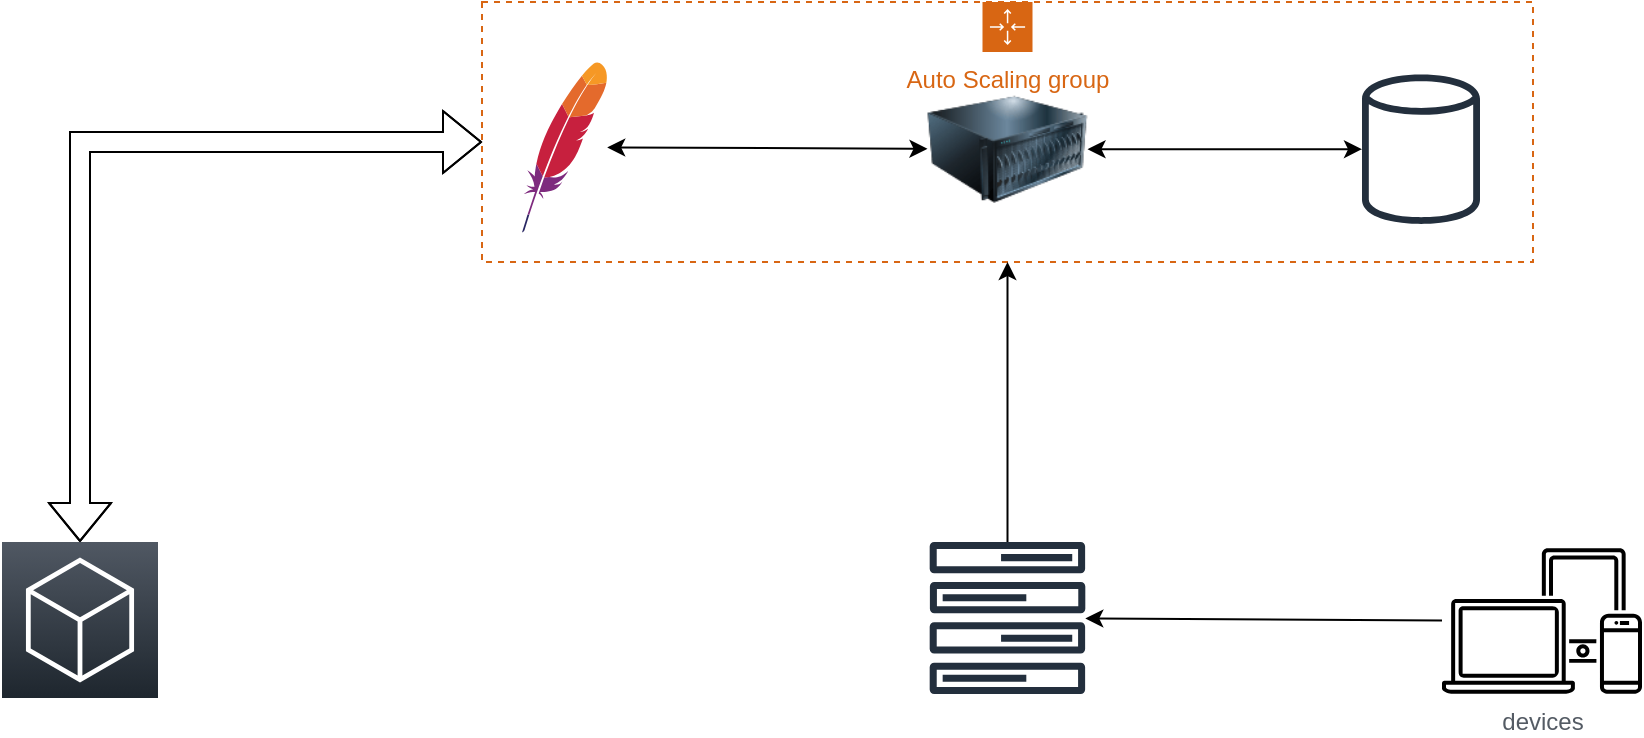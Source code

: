 <mxfile version="15.9.6" type="github">
  <diagram id="Ht1M8jgEwFfnCIfOTk4-" name="Page-1">
    <mxGraphModel dx="2062" dy="2808" grid="1" gridSize="10" guides="1" tooltips="1" connect="1" arrows="1" fold="1" page="1" pageScale="1" pageWidth="1169" pageHeight="827" math="0" shadow="0">
      <root>
        <mxCell id="0" />
        <mxCell id="1" parent="0" />
        <mxCell id="bbJUXdScnfACV2wAAi5e-2" value="" style="sketch=0;outlineConnect=0;fontColor=#232F3E;gradientColor=none;fillColor=#232F3D;strokeColor=none;dashed=0;verticalLabelPosition=bottom;verticalAlign=top;align=center;html=1;fontSize=12;fontStyle=0;aspect=fixed;pointerEvents=1;shape=mxgraph.aws4.forums;" vertex="1" parent="1">
          <mxGeometry x="523.75" y="-1100" width="78" height="76" as="geometry" />
        </mxCell>
        <mxCell id="bbJUXdScnfACV2wAAi5e-5" value="Auto Scaling group" style="points=[[0,0],[0.25,0],[0.5,0],[0.75,0],[1,0],[1,0.25],[1,0.5],[1,0.75],[1,1],[0.75,1],[0.5,1],[0.25,1],[0,1],[0,0.75],[0,0.5],[0,0.25]];outlineConnect=0;gradientColor=none;html=1;whiteSpace=wrap;fontSize=12;fontStyle=0;container=1;pointerEvents=0;collapsible=0;recursiveResize=0;shape=mxgraph.aws4.groupCenter;grIcon=mxgraph.aws4.group_auto_scaling_group;grStroke=1;strokeColor=#D86613;fillColor=none;verticalAlign=top;align=center;fontColor=#D86613;dashed=1;spacingTop=25;" vertex="1" parent="1">
          <mxGeometry x="300" y="-1370" width="525.5" height="130" as="geometry" />
        </mxCell>
        <mxCell id="bbJUXdScnfACV2wAAi5e-1" value="" style="sketch=0;outlineConnect=0;fontColor=#232F3E;gradientColor=none;fillColor=#232F3D;strokeColor=none;dashed=0;verticalLabelPosition=bottom;verticalAlign=top;align=center;html=1;fontSize=12;fontStyle=0;aspect=fixed;pointerEvents=1;shape=mxgraph.aws4.generic_database;" vertex="1" parent="bbJUXdScnfACV2wAAi5e-5">
          <mxGeometry x="440" y="34.6" width="59" height="78" as="geometry" />
        </mxCell>
        <mxCell id="bbJUXdScnfACV2wAAi5e-9" value="" style="dashed=0;outlineConnect=0;html=1;align=center;labelPosition=center;verticalLabelPosition=bottom;verticalAlign=top;shape=mxgraph.weblogos.apache;fillColor=#000000;gradientColor=none;" vertex="1" parent="bbJUXdScnfACV2wAAi5e-5">
          <mxGeometry x="20" y="30" width="42.6" height="85.2" as="geometry" />
        </mxCell>
        <mxCell id="bbJUXdScnfACV2wAAi5e-14" value="" style="endArrow=classic;startArrow=classic;html=1;rounded=0;" edge="1" parent="bbJUXdScnfACV2wAAi5e-5" source="bbJUXdScnfACV2wAAi5e-9" target="bbJUXdScnfACV2wAAi5e-26">
          <mxGeometry width="50" height="50" relative="1" as="geometry">
            <mxPoint x="100" y="100" as="sourcePoint" />
            <mxPoint x="180" y="73" as="targetPoint" />
          </mxGeometry>
        </mxCell>
        <mxCell id="bbJUXdScnfACV2wAAi5e-26" value="" style="image;html=1;image=img/lib/clip_art/computers/Server_128x128.png;fillColor=#000000;gradientColor=none;" vertex="1" parent="bbJUXdScnfACV2wAAi5e-5">
          <mxGeometry x="222.75" y="33.6" width="80" height="80" as="geometry" />
        </mxCell>
        <mxCell id="bbJUXdScnfACV2wAAi5e-30" value="" style="endArrow=classic;startArrow=classic;html=1;rounded=0;" edge="1" parent="bbJUXdScnfACV2wAAi5e-5" source="bbJUXdScnfACV2wAAi5e-26" target="bbJUXdScnfACV2wAAi5e-1">
          <mxGeometry width="50" height="50" relative="1" as="geometry">
            <mxPoint x="500" y="530" as="sourcePoint" />
            <mxPoint x="550" y="480" as="targetPoint" />
          </mxGeometry>
        </mxCell>
        <mxCell id="bbJUXdScnfACV2wAAi5e-7" value="devices" style="sketch=0;outlineConnect=0;gradientColor=none;fontColor=#545B64;strokeColor=none;fillColor=#000000;dashed=0;verticalLabelPosition=bottom;verticalAlign=top;align=center;html=1;fontSize=12;fontStyle=0;aspect=fixed;shape=mxgraph.aws4.illustration_devices;pointerEvents=1" vertex="1" parent="1">
          <mxGeometry x="780" y="-1097" width="100" height="73" as="geometry" />
        </mxCell>
        <mxCell id="bbJUXdScnfACV2wAAi5e-10" value="" style="endArrow=classic;html=1;rounded=0;" edge="1" parent="1" source="bbJUXdScnfACV2wAAi5e-2" target="bbJUXdScnfACV2wAAi5e-5">
          <mxGeometry width="50" height="50" relative="1" as="geometry">
            <mxPoint x="800" y="-840" as="sourcePoint" />
            <mxPoint x="840" y="-890" as="targetPoint" />
          </mxGeometry>
        </mxCell>
        <mxCell id="bbJUXdScnfACV2wAAi5e-11" value="" style="endArrow=classic;html=1;rounded=0;" edge="1" parent="1" source="bbJUXdScnfACV2wAAi5e-7" target="bbJUXdScnfACV2wAAi5e-2">
          <mxGeometry width="50" height="50" relative="1" as="geometry">
            <mxPoint x="800" y="-840" as="sourcePoint" />
            <mxPoint x="850" y="-890" as="targetPoint" />
          </mxGeometry>
        </mxCell>
        <mxCell id="bbJUXdScnfACV2wAAi5e-15" value="" style="shape=flexArrow;endArrow=classic;startArrow=classic;html=1;rounded=0;exitX=0.5;exitY=0;exitDx=0;exitDy=0;exitPerimeter=0;" edge="1" parent="1" source="bbJUXdScnfACV2wAAi5e-16">
          <mxGeometry width="100" height="100" relative="1" as="geometry">
            <mxPoint x="90" y="-1190" as="sourcePoint" />
            <mxPoint x="300" y="-1300" as="targetPoint" />
            <Array as="points">
              <mxPoint x="99" y="-1300" />
            </Array>
          </mxGeometry>
        </mxCell>
        <mxCell id="bbJUXdScnfACV2wAAi5e-16" value="" style="sketch=0;points=[[0,0,0],[0.25,0,0],[0.5,0,0],[0.75,0,0],[1,0,0],[0,1,0],[0.25,1,0],[0.5,1,0],[0.75,1,0],[1,1,0],[0,0.25,0],[0,0.5,0],[0,0.75,0],[1,0.25,0],[1,0.5,0],[1,0.75,0]];gradientDirection=north;outlineConnect=0;fontColor=#232F3E;gradientColor=#505863;fillColor=#1E262E;strokeColor=#ffffff;dashed=0;verticalLabelPosition=bottom;verticalAlign=top;align=center;html=1;fontSize=12;fontStyle=0;aspect=fixed;shape=mxgraph.aws4.resourceIcon;resIcon=mxgraph.aws4.general;" vertex="1" parent="1">
          <mxGeometry x="60" y="-1100" width="78" height="78" as="geometry" />
        </mxCell>
      </root>
    </mxGraphModel>
  </diagram>
</mxfile>
